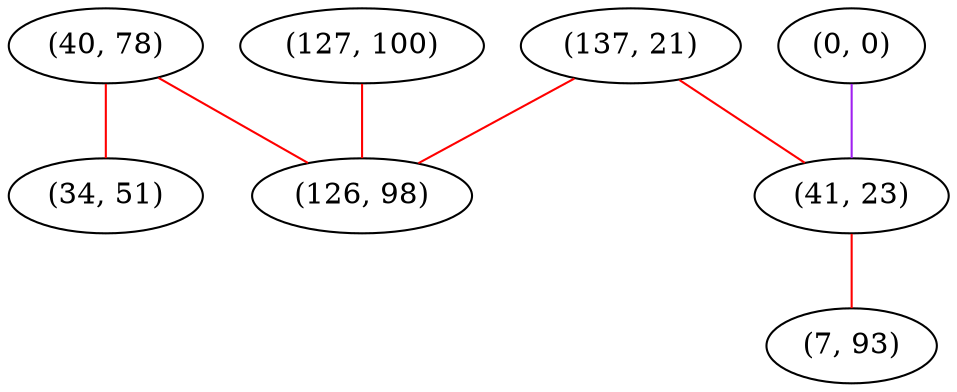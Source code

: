 graph "" {
"(40, 78)";
"(0, 0)";
"(34, 51)";
"(127, 100)";
"(137, 21)";
"(126, 98)";
"(41, 23)";
"(7, 93)";
"(40, 78)" -- "(126, 98)"  [color=red, key=0, weight=1];
"(40, 78)" -- "(34, 51)"  [color=red, key=0, weight=1];
"(0, 0)" -- "(41, 23)"  [color=purple, key=0, weight=4];
"(127, 100)" -- "(126, 98)"  [color=red, key=0, weight=1];
"(137, 21)" -- "(126, 98)"  [color=red, key=0, weight=1];
"(137, 21)" -- "(41, 23)"  [color=red, key=0, weight=1];
"(41, 23)" -- "(7, 93)"  [color=red, key=0, weight=1];
}
